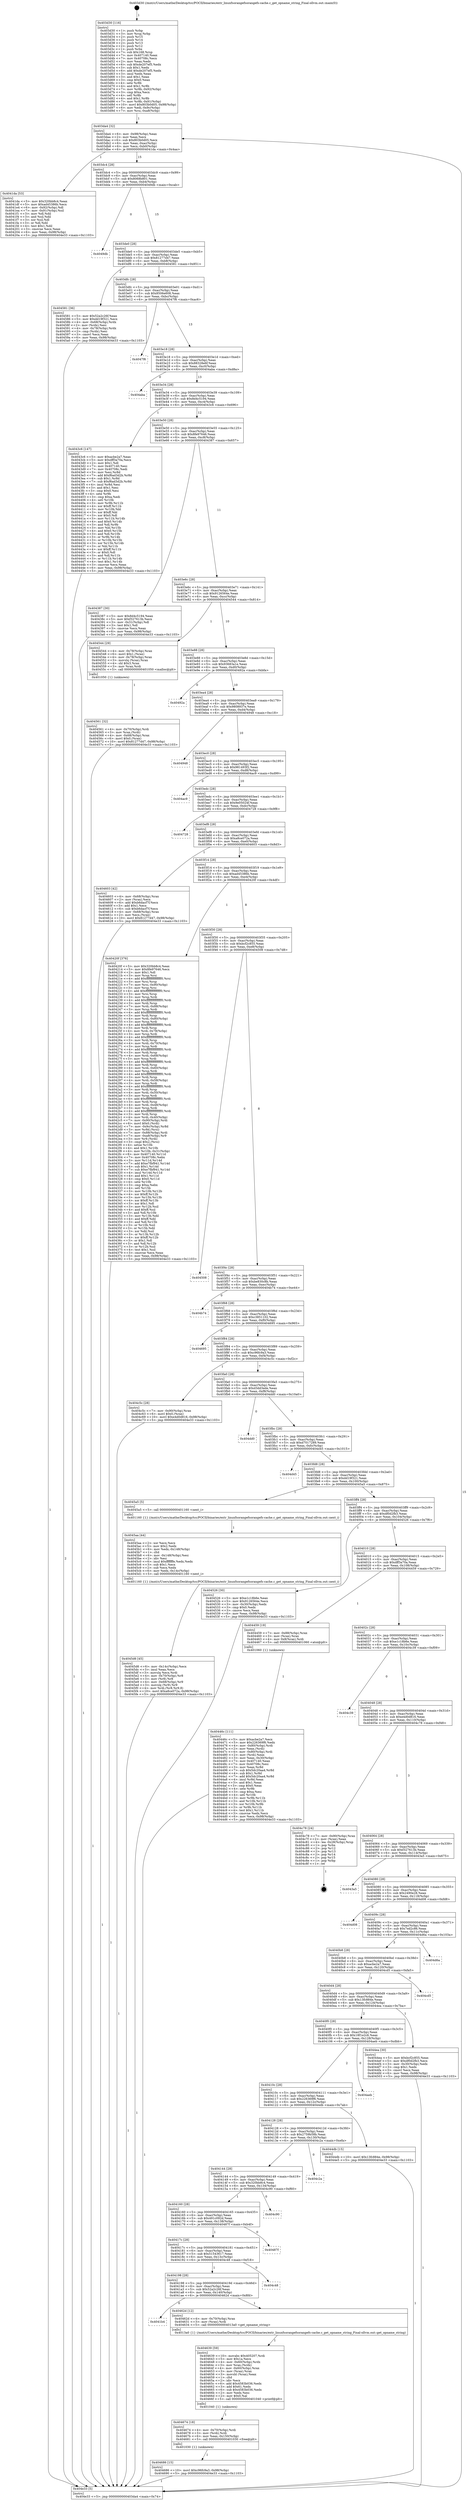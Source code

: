 digraph "0x403d30" {
  label = "0x403d30 (/mnt/c/Users/mathe/Desktop/tcc/POCII/binaries/extr_linuxfsorangefsorangefs-cache.c_get_opname_string_Final-ollvm.out::main(0))"
  labelloc = "t"
  node[shape=record]

  Entry [label="",width=0.3,height=0.3,shape=circle,fillcolor=black,style=filled]
  "0x403da4" [label="{
     0x403da4 [32]\l
     | [instrs]\l
     &nbsp;&nbsp;0x403da4 \<+6\>: mov -0x98(%rbp),%eax\l
     &nbsp;&nbsp;0x403daa \<+2\>: mov %eax,%ecx\l
     &nbsp;&nbsp;0x403dac \<+6\>: sub $0x803b0d05,%ecx\l
     &nbsp;&nbsp;0x403db2 \<+6\>: mov %eax,-0xac(%rbp)\l
     &nbsp;&nbsp;0x403db8 \<+6\>: mov %ecx,-0xb0(%rbp)\l
     &nbsp;&nbsp;0x403dbe \<+6\>: je 00000000004041da \<main+0x4aa\>\l
  }"]
  "0x4041da" [label="{
     0x4041da [53]\l
     | [instrs]\l
     &nbsp;&nbsp;0x4041da \<+5\>: mov $0x320bb8c4,%eax\l
     &nbsp;&nbsp;0x4041df \<+5\>: mov $0xad45386b,%ecx\l
     &nbsp;&nbsp;0x4041e4 \<+6\>: mov -0x92(%rbp),%dl\l
     &nbsp;&nbsp;0x4041ea \<+7\>: mov -0x91(%rbp),%sil\l
     &nbsp;&nbsp;0x4041f1 \<+3\>: mov %dl,%dil\l
     &nbsp;&nbsp;0x4041f4 \<+3\>: and %sil,%dil\l
     &nbsp;&nbsp;0x4041f7 \<+3\>: xor %sil,%dl\l
     &nbsp;&nbsp;0x4041fa \<+3\>: or %dl,%dil\l
     &nbsp;&nbsp;0x4041fd \<+4\>: test $0x1,%dil\l
     &nbsp;&nbsp;0x404201 \<+3\>: cmovne %ecx,%eax\l
     &nbsp;&nbsp;0x404204 \<+6\>: mov %eax,-0x98(%rbp)\l
     &nbsp;&nbsp;0x40420a \<+5\>: jmp 0000000000404e33 \<main+0x1103\>\l
  }"]
  "0x403dc4" [label="{
     0x403dc4 [28]\l
     | [instrs]\l
     &nbsp;&nbsp;0x403dc4 \<+5\>: jmp 0000000000403dc9 \<main+0x99\>\l
     &nbsp;&nbsp;0x403dc9 \<+6\>: mov -0xac(%rbp),%eax\l
     &nbsp;&nbsp;0x403dcf \<+5\>: sub $0x8068b801,%eax\l
     &nbsp;&nbsp;0x403dd4 \<+6\>: mov %eax,-0xb4(%rbp)\l
     &nbsp;&nbsp;0x403dda \<+6\>: je 00000000004049db \<main+0xcab\>\l
  }"]
  "0x404e33" [label="{
     0x404e33 [5]\l
     | [instrs]\l
     &nbsp;&nbsp;0x404e33 \<+5\>: jmp 0000000000403da4 \<main+0x74\>\l
  }"]
  "0x403d30" [label="{
     0x403d30 [116]\l
     | [instrs]\l
     &nbsp;&nbsp;0x403d30 \<+1\>: push %rbp\l
     &nbsp;&nbsp;0x403d31 \<+3\>: mov %rsp,%rbp\l
     &nbsp;&nbsp;0x403d34 \<+2\>: push %r15\l
     &nbsp;&nbsp;0x403d36 \<+2\>: push %r14\l
     &nbsp;&nbsp;0x403d38 \<+2\>: push %r13\l
     &nbsp;&nbsp;0x403d3a \<+2\>: push %r12\l
     &nbsp;&nbsp;0x403d3c \<+1\>: push %rbx\l
     &nbsp;&nbsp;0x403d3d \<+7\>: sub $0x168,%rsp\l
     &nbsp;&nbsp;0x403d44 \<+7\>: mov 0x407140,%eax\l
     &nbsp;&nbsp;0x403d4b \<+7\>: mov 0x40708c,%ecx\l
     &nbsp;&nbsp;0x403d52 \<+2\>: mov %eax,%edx\l
     &nbsp;&nbsp;0x403d54 \<+6\>: sub $0xde207ef5,%edx\l
     &nbsp;&nbsp;0x403d5a \<+3\>: sub $0x1,%edx\l
     &nbsp;&nbsp;0x403d5d \<+6\>: add $0xde207ef5,%edx\l
     &nbsp;&nbsp;0x403d63 \<+3\>: imul %edx,%eax\l
     &nbsp;&nbsp;0x403d66 \<+3\>: and $0x1,%eax\l
     &nbsp;&nbsp;0x403d69 \<+3\>: cmp $0x0,%eax\l
     &nbsp;&nbsp;0x403d6c \<+4\>: sete %r8b\l
     &nbsp;&nbsp;0x403d70 \<+4\>: and $0x1,%r8b\l
     &nbsp;&nbsp;0x403d74 \<+7\>: mov %r8b,-0x92(%rbp)\l
     &nbsp;&nbsp;0x403d7b \<+3\>: cmp $0xa,%ecx\l
     &nbsp;&nbsp;0x403d7e \<+4\>: setl %r8b\l
     &nbsp;&nbsp;0x403d82 \<+4\>: and $0x1,%r8b\l
     &nbsp;&nbsp;0x403d86 \<+7\>: mov %r8b,-0x91(%rbp)\l
     &nbsp;&nbsp;0x403d8d \<+10\>: movl $0x803b0d05,-0x98(%rbp)\l
     &nbsp;&nbsp;0x403d97 \<+6\>: mov %edi,-0x9c(%rbp)\l
     &nbsp;&nbsp;0x403d9d \<+7\>: mov %rsi,-0xa8(%rbp)\l
  }"]
  Exit [label="",width=0.3,height=0.3,shape=circle,fillcolor=black,style=filled,peripheries=2]
  "0x4049db" [label="{
     0x4049db\l
  }", style=dashed]
  "0x403de0" [label="{
     0x403de0 [28]\l
     | [instrs]\l
     &nbsp;&nbsp;0x403de0 \<+5\>: jmp 0000000000403de5 \<main+0xb5\>\l
     &nbsp;&nbsp;0x403de5 \<+6\>: mov -0xac(%rbp),%eax\l
     &nbsp;&nbsp;0x403deb \<+5\>: sub $0x81277d47,%eax\l
     &nbsp;&nbsp;0x403df0 \<+6\>: mov %eax,-0xb8(%rbp)\l
     &nbsp;&nbsp;0x403df6 \<+6\>: je 0000000000404581 \<main+0x851\>\l
  }"]
  "0x404686" [label="{
     0x404686 [15]\l
     | [instrs]\l
     &nbsp;&nbsp;0x404686 \<+10\>: movl $0xc96fc9a3,-0x98(%rbp)\l
     &nbsp;&nbsp;0x404690 \<+5\>: jmp 0000000000404e33 \<main+0x1103\>\l
  }"]
  "0x404581" [label="{
     0x404581 [36]\l
     | [instrs]\l
     &nbsp;&nbsp;0x404581 \<+5\>: mov $0x52a2c26f,%eax\l
     &nbsp;&nbsp;0x404586 \<+5\>: mov $0xdd19f321,%ecx\l
     &nbsp;&nbsp;0x40458b \<+4\>: mov -0x68(%rbp),%rdx\l
     &nbsp;&nbsp;0x40458f \<+2\>: mov (%rdx),%esi\l
     &nbsp;&nbsp;0x404591 \<+4\>: mov -0x78(%rbp),%rdx\l
     &nbsp;&nbsp;0x404595 \<+2\>: cmp (%rdx),%esi\l
     &nbsp;&nbsp;0x404597 \<+3\>: cmovl %ecx,%eax\l
     &nbsp;&nbsp;0x40459a \<+6\>: mov %eax,-0x98(%rbp)\l
     &nbsp;&nbsp;0x4045a0 \<+5\>: jmp 0000000000404e33 \<main+0x1103\>\l
  }"]
  "0x403dfc" [label="{
     0x403dfc [28]\l
     | [instrs]\l
     &nbsp;&nbsp;0x403dfc \<+5\>: jmp 0000000000403e01 \<main+0xd1\>\l
     &nbsp;&nbsp;0x403e01 \<+6\>: mov -0xac(%rbp),%eax\l
     &nbsp;&nbsp;0x403e07 \<+5\>: sub $0x8506e608,%eax\l
     &nbsp;&nbsp;0x403e0c \<+6\>: mov %eax,-0xbc(%rbp)\l
     &nbsp;&nbsp;0x403e12 \<+6\>: je 00000000004047f6 \<main+0xac6\>\l
  }"]
  "0x404674" [label="{
     0x404674 [18]\l
     | [instrs]\l
     &nbsp;&nbsp;0x404674 \<+4\>: mov -0x70(%rbp),%rdi\l
     &nbsp;&nbsp;0x404678 \<+3\>: mov (%rdi),%rdi\l
     &nbsp;&nbsp;0x40467b \<+6\>: mov %eax,-0x150(%rbp)\l
     &nbsp;&nbsp;0x404681 \<+5\>: call 0000000000401030 \<free@plt\>\l
     | [calls]\l
     &nbsp;&nbsp;0x401030 \{1\} (unknown)\l
  }"]
  "0x4047f6" [label="{
     0x4047f6\l
  }", style=dashed]
  "0x403e18" [label="{
     0x403e18 [28]\l
     | [instrs]\l
     &nbsp;&nbsp;0x403e18 \<+5\>: jmp 0000000000403e1d \<main+0xed\>\l
     &nbsp;&nbsp;0x403e1d \<+6\>: mov -0xac(%rbp),%eax\l
     &nbsp;&nbsp;0x403e23 \<+5\>: sub $0x88328e6f,%eax\l
     &nbsp;&nbsp;0x403e28 \<+6\>: mov %eax,-0xc0(%rbp)\l
     &nbsp;&nbsp;0x403e2e \<+6\>: je 0000000000404aba \<main+0xd8a\>\l
  }"]
  "0x404639" [label="{
     0x404639 [59]\l
     | [instrs]\l
     &nbsp;&nbsp;0x404639 \<+10\>: movabs $0x405207,%rdi\l
     &nbsp;&nbsp;0x404643 \<+5\>: mov $0x1a,%ecx\l
     &nbsp;&nbsp;0x404648 \<+4\>: mov -0x60(%rbp),%rdx\l
     &nbsp;&nbsp;0x40464c \<+3\>: mov %rax,(%rdx)\l
     &nbsp;&nbsp;0x40464f \<+4\>: mov -0x60(%rbp),%rax\l
     &nbsp;&nbsp;0x404653 \<+3\>: mov (%rax),%rax\l
     &nbsp;&nbsp;0x404656 \<+3\>: movsbl (%rax),%eax\l
     &nbsp;&nbsp;0x404659 \<+1\>: cltd\l
     &nbsp;&nbsp;0x40465a \<+2\>: idiv %ecx\l
     &nbsp;&nbsp;0x40465c \<+6\>: add $0x4583b036,%edx\l
     &nbsp;&nbsp;0x404662 \<+3\>: add $0x61,%edx\l
     &nbsp;&nbsp;0x404665 \<+6\>: sub $0x4583b036,%edx\l
     &nbsp;&nbsp;0x40466b \<+2\>: mov %edx,%esi\l
     &nbsp;&nbsp;0x40466d \<+2\>: mov $0x0,%al\l
     &nbsp;&nbsp;0x40466f \<+5\>: call 0000000000401040 \<printf@plt\>\l
     | [calls]\l
     &nbsp;&nbsp;0x401040 \{1\} (unknown)\l
  }"]
  "0x404aba" [label="{
     0x404aba\l
  }", style=dashed]
  "0x403e34" [label="{
     0x403e34 [28]\l
     | [instrs]\l
     &nbsp;&nbsp;0x403e34 \<+5\>: jmp 0000000000403e39 \<main+0x109\>\l
     &nbsp;&nbsp;0x403e39 \<+6\>: mov -0xac(%rbp),%eax\l
     &nbsp;&nbsp;0x403e3f \<+5\>: sub $0x8d4c5194,%eax\l
     &nbsp;&nbsp;0x403e44 \<+6\>: mov %eax,-0xc4(%rbp)\l
     &nbsp;&nbsp;0x403e4a \<+6\>: je 00000000004043c6 \<main+0x696\>\l
  }"]
  "0x4041b4" [label="{
     0x4041b4\l
  }", style=dashed]
  "0x4043c6" [label="{
     0x4043c6 [147]\l
     | [instrs]\l
     &nbsp;&nbsp;0x4043c6 \<+5\>: mov $0xacbe2a7,%eax\l
     &nbsp;&nbsp;0x4043cb \<+5\>: mov $0xdff3a70a,%ecx\l
     &nbsp;&nbsp;0x4043d0 \<+2\>: mov $0x1,%dl\l
     &nbsp;&nbsp;0x4043d2 \<+7\>: mov 0x407140,%esi\l
     &nbsp;&nbsp;0x4043d9 \<+7\>: mov 0x40708c,%edi\l
     &nbsp;&nbsp;0x4043e0 \<+3\>: mov %esi,%r8d\l
     &nbsp;&nbsp;0x4043e3 \<+7\>: add $0xf6ad3d2b,%r8d\l
     &nbsp;&nbsp;0x4043ea \<+4\>: sub $0x1,%r8d\l
     &nbsp;&nbsp;0x4043ee \<+7\>: sub $0xf6ad3d2b,%r8d\l
     &nbsp;&nbsp;0x4043f5 \<+4\>: imul %r8d,%esi\l
     &nbsp;&nbsp;0x4043f9 \<+3\>: and $0x1,%esi\l
     &nbsp;&nbsp;0x4043fc \<+3\>: cmp $0x0,%esi\l
     &nbsp;&nbsp;0x4043ff \<+4\>: sete %r9b\l
     &nbsp;&nbsp;0x404403 \<+3\>: cmp $0xa,%edi\l
     &nbsp;&nbsp;0x404406 \<+4\>: setl %r10b\l
     &nbsp;&nbsp;0x40440a \<+3\>: mov %r9b,%r11b\l
     &nbsp;&nbsp;0x40440d \<+4\>: xor $0xff,%r11b\l
     &nbsp;&nbsp;0x404411 \<+3\>: mov %r10b,%bl\l
     &nbsp;&nbsp;0x404414 \<+3\>: xor $0xff,%bl\l
     &nbsp;&nbsp;0x404417 \<+3\>: xor $0x0,%dl\l
     &nbsp;&nbsp;0x40441a \<+3\>: mov %r11b,%r14b\l
     &nbsp;&nbsp;0x40441d \<+4\>: and $0x0,%r14b\l
     &nbsp;&nbsp;0x404421 \<+3\>: and %dl,%r9b\l
     &nbsp;&nbsp;0x404424 \<+3\>: mov %bl,%r15b\l
     &nbsp;&nbsp;0x404427 \<+4\>: and $0x0,%r15b\l
     &nbsp;&nbsp;0x40442b \<+3\>: and %dl,%r10b\l
     &nbsp;&nbsp;0x40442e \<+3\>: or %r9b,%r14b\l
     &nbsp;&nbsp;0x404431 \<+3\>: or %r10b,%r15b\l
     &nbsp;&nbsp;0x404434 \<+3\>: xor %r15b,%r14b\l
     &nbsp;&nbsp;0x404437 \<+3\>: or %bl,%r11b\l
     &nbsp;&nbsp;0x40443a \<+4\>: xor $0xff,%r11b\l
     &nbsp;&nbsp;0x40443e \<+3\>: or $0x0,%dl\l
     &nbsp;&nbsp;0x404441 \<+3\>: and %dl,%r11b\l
     &nbsp;&nbsp;0x404444 \<+3\>: or %r11b,%r14b\l
     &nbsp;&nbsp;0x404447 \<+4\>: test $0x1,%r14b\l
     &nbsp;&nbsp;0x40444b \<+3\>: cmovne %ecx,%eax\l
     &nbsp;&nbsp;0x40444e \<+6\>: mov %eax,-0x98(%rbp)\l
     &nbsp;&nbsp;0x404454 \<+5\>: jmp 0000000000404e33 \<main+0x1103\>\l
  }"]
  "0x403e50" [label="{
     0x403e50 [28]\l
     | [instrs]\l
     &nbsp;&nbsp;0x403e50 \<+5\>: jmp 0000000000403e55 \<main+0x125\>\l
     &nbsp;&nbsp;0x403e55 \<+6\>: mov -0xac(%rbp),%eax\l
     &nbsp;&nbsp;0x403e5b \<+5\>: sub $0x8fe97646,%eax\l
     &nbsp;&nbsp;0x403e60 \<+6\>: mov %eax,-0xc8(%rbp)\l
     &nbsp;&nbsp;0x403e66 \<+6\>: je 0000000000404387 \<main+0x657\>\l
  }"]
  "0x40462d" [label="{
     0x40462d [12]\l
     | [instrs]\l
     &nbsp;&nbsp;0x40462d \<+4\>: mov -0x70(%rbp),%rax\l
     &nbsp;&nbsp;0x404631 \<+3\>: mov (%rax),%rdi\l
     &nbsp;&nbsp;0x404634 \<+5\>: call 00000000004013a0 \<get_opname_string\>\l
     | [calls]\l
     &nbsp;&nbsp;0x4013a0 \{1\} (/mnt/c/Users/mathe/Desktop/tcc/POCII/binaries/extr_linuxfsorangefsorangefs-cache.c_get_opname_string_Final-ollvm.out::get_opname_string)\l
  }"]
  "0x404387" [label="{
     0x404387 [30]\l
     | [instrs]\l
     &nbsp;&nbsp;0x404387 \<+5\>: mov $0x8d4c5194,%eax\l
     &nbsp;&nbsp;0x40438c \<+5\>: mov $0xf327613b,%ecx\l
     &nbsp;&nbsp;0x404391 \<+3\>: mov -0x31(%rbp),%dl\l
     &nbsp;&nbsp;0x404394 \<+3\>: test $0x1,%dl\l
     &nbsp;&nbsp;0x404397 \<+3\>: cmovne %ecx,%eax\l
     &nbsp;&nbsp;0x40439a \<+6\>: mov %eax,-0x98(%rbp)\l
     &nbsp;&nbsp;0x4043a0 \<+5\>: jmp 0000000000404e33 \<main+0x1103\>\l
  }"]
  "0x403e6c" [label="{
     0x403e6c [28]\l
     | [instrs]\l
     &nbsp;&nbsp;0x403e6c \<+5\>: jmp 0000000000403e71 \<main+0x141\>\l
     &nbsp;&nbsp;0x403e71 \<+6\>: mov -0xac(%rbp),%eax\l
     &nbsp;&nbsp;0x403e77 \<+5\>: sub $0x9126564e,%eax\l
     &nbsp;&nbsp;0x403e7c \<+6\>: mov %eax,-0xcc(%rbp)\l
     &nbsp;&nbsp;0x403e82 \<+6\>: je 0000000000404544 \<main+0x814\>\l
  }"]
  "0x404198" [label="{
     0x404198 [28]\l
     | [instrs]\l
     &nbsp;&nbsp;0x404198 \<+5\>: jmp 000000000040419d \<main+0x46d\>\l
     &nbsp;&nbsp;0x40419d \<+6\>: mov -0xac(%rbp),%eax\l
     &nbsp;&nbsp;0x4041a3 \<+5\>: sub $0x52a2c26f,%eax\l
     &nbsp;&nbsp;0x4041a8 \<+6\>: mov %eax,-0x140(%rbp)\l
     &nbsp;&nbsp;0x4041ae \<+6\>: je 000000000040462d \<main+0x8fd\>\l
  }"]
  "0x404544" [label="{
     0x404544 [29]\l
     | [instrs]\l
     &nbsp;&nbsp;0x404544 \<+4\>: mov -0x78(%rbp),%rax\l
     &nbsp;&nbsp;0x404548 \<+6\>: movl $0x1,(%rax)\l
     &nbsp;&nbsp;0x40454e \<+4\>: mov -0x78(%rbp),%rax\l
     &nbsp;&nbsp;0x404552 \<+3\>: movslq (%rax),%rax\l
     &nbsp;&nbsp;0x404555 \<+4\>: shl $0x3,%rax\l
     &nbsp;&nbsp;0x404559 \<+3\>: mov %rax,%rdi\l
     &nbsp;&nbsp;0x40455c \<+5\>: call 0000000000401050 \<malloc@plt\>\l
     | [calls]\l
     &nbsp;&nbsp;0x401050 \{1\} (unknown)\l
  }"]
  "0x403e88" [label="{
     0x403e88 [28]\l
     | [instrs]\l
     &nbsp;&nbsp;0x403e88 \<+5\>: jmp 0000000000403e8d \<main+0x15d\>\l
     &nbsp;&nbsp;0x403e8d \<+6\>: mov -0xac(%rbp),%eax\l
     &nbsp;&nbsp;0x403e93 \<+5\>: sub $0x93683a1e,%eax\l
     &nbsp;&nbsp;0x403e98 \<+6\>: mov %eax,-0xd0(%rbp)\l
     &nbsp;&nbsp;0x403e9e \<+6\>: je 000000000040492a \<main+0xbfa\>\l
  }"]
  "0x404c48" [label="{
     0x404c48\l
  }", style=dashed]
  "0x40492a" [label="{
     0x40492a\l
  }", style=dashed]
  "0x403ea4" [label="{
     0x403ea4 [28]\l
     | [instrs]\l
     &nbsp;&nbsp;0x403ea4 \<+5\>: jmp 0000000000403ea9 \<main+0x179\>\l
     &nbsp;&nbsp;0x403ea9 \<+6\>: mov -0xac(%rbp),%eax\l
     &nbsp;&nbsp;0x403eaf \<+5\>: sub $0x9808937e,%eax\l
     &nbsp;&nbsp;0x403eb4 \<+6\>: mov %eax,-0xd4(%rbp)\l
     &nbsp;&nbsp;0x403eba \<+6\>: je 0000000000404948 \<main+0xc18\>\l
  }"]
  "0x40417c" [label="{
     0x40417c [28]\l
     | [instrs]\l
     &nbsp;&nbsp;0x40417c \<+5\>: jmp 0000000000404181 \<main+0x451\>\l
     &nbsp;&nbsp;0x404181 \<+6\>: mov -0xac(%rbp),%eax\l
     &nbsp;&nbsp;0x404187 \<+5\>: sub $0x51543617,%eax\l
     &nbsp;&nbsp;0x40418c \<+6\>: mov %eax,-0x13c(%rbp)\l
     &nbsp;&nbsp;0x404192 \<+6\>: je 0000000000404c48 \<main+0xf18\>\l
  }"]
  "0x404948" [label="{
     0x404948\l
  }", style=dashed]
  "0x403ec0" [label="{
     0x403ec0 [28]\l
     | [instrs]\l
     &nbsp;&nbsp;0x403ec0 \<+5\>: jmp 0000000000403ec5 \<main+0x195\>\l
     &nbsp;&nbsp;0x403ec5 \<+6\>: mov -0xac(%rbp),%eax\l
     &nbsp;&nbsp;0x403ecb \<+5\>: sub $0x981493f2,%eax\l
     &nbsp;&nbsp;0x403ed0 \<+6\>: mov %eax,-0xd8(%rbp)\l
     &nbsp;&nbsp;0x403ed6 \<+6\>: je 0000000000404ac9 \<main+0xd99\>\l
  }"]
  "0x40487f" [label="{
     0x40487f\l
  }", style=dashed]
  "0x404ac9" [label="{
     0x404ac9\l
  }", style=dashed]
  "0x403edc" [label="{
     0x403edc [28]\l
     | [instrs]\l
     &nbsp;&nbsp;0x403edc \<+5\>: jmp 0000000000403ee1 \<main+0x1b1\>\l
     &nbsp;&nbsp;0x403ee1 \<+6\>: mov -0xac(%rbp),%eax\l
     &nbsp;&nbsp;0x403ee7 \<+5\>: sub $0x9e05024f,%eax\l
     &nbsp;&nbsp;0x403eec \<+6\>: mov %eax,-0xdc(%rbp)\l
     &nbsp;&nbsp;0x403ef2 \<+6\>: je 0000000000404728 \<main+0x9f8\>\l
  }"]
  "0x404160" [label="{
     0x404160 [28]\l
     | [instrs]\l
     &nbsp;&nbsp;0x404160 \<+5\>: jmp 0000000000404165 \<main+0x435\>\l
     &nbsp;&nbsp;0x404165 \<+6\>: mov -0xac(%rbp),%eax\l
     &nbsp;&nbsp;0x40416b \<+5\>: sub $0x491c092d,%eax\l
     &nbsp;&nbsp;0x404170 \<+6\>: mov %eax,-0x138(%rbp)\l
     &nbsp;&nbsp;0x404176 \<+6\>: je 000000000040487f \<main+0xb4f\>\l
  }"]
  "0x404728" [label="{
     0x404728\l
  }", style=dashed]
  "0x403ef8" [label="{
     0x403ef8 [28]\l
     | [instrs]\l
     &nbsp;&nbsp;0x403ef8 \<+5\>: jmp 0000000000403efd \<main+0x1cd\>\l
     &nbsp;&nbsp;0x403efd \<+6\>: mov -0xac(%rbp),%eax\l
     &nbsp;&nbsp;0x403f03 \<+5\>: sub $0xa8ce072a,%eax\l
     &nbsp;&nbsp;0x403f08 \<+6\>: mov %eax,-0xe0(%rbp)\l
     &nbsp;&nbsp;0x403f0e \<+6\>: je 0000000000404603 \<main+0x8d3\>\l
  }"]
  "0x404c90" [label="{
     0x404c90\l
  }", style=dashed]
  "0x404603" [label="{
     0x404603 [42]\l
     | [instrs]\l
     &nbsp;&nbsp;0x404603 \<+4\>: mov -0x68(%rbp),%rax\l
     &nbsp;&nbsp;0x404607 \<+2\>: mov (%rax),%ecx\l
     &nbsp;&nbsp;0x404609 \<+6\>: add $0xb6dacf7f,%ecx\l
     &nbsp;&nbsp;0x40460f \<+3\>: add $0x1,%ecx\l
     &nbsp;&nbsp;0x404612 \<+6\>: sub $0xb6dacf7f,%ecx\l
     &nbsp;&nbsp;0x404618 \<+4\>: mov -0x68(%rbp),%rax\l
     &nbsp;&nbsp;0x40461c \<+2\>: mov %ecx,(%rax)\l
     &nbsp;&nbsp;0x40461e \<+10\>: movl $0x81277d47,-0x98(%rbp)\l
     &nbsp;&nbsp;0x404628 \<+5\>: jmp 0000000000404e33 \<main+0x1103\>\l
  }"]
  "0x403f14" [label="{
     0x403f14 [28]\l
     | [instrs]\l
     &nbsp;&nbsp;0x403f14 \<+5\>: jmp 0000000000403f19 \<main+0x1e9\>\l
     &nbsp;&nbsp;0x403f19 \<+6\>: mov -0xac(%rbp),%eax\l
     &nbsp;&nbsp;0x403f1f \<+5\>: sub $0xad45386b,%eax\l
     &nbsp;&nbsp;0x403f24 \<+6\>: mov %eax,-0xe4(%rbp)\l
     &nbsp;&nbsp;0x403f2a \<+6\>: je 000000000040420f \<main+0x4df\>\l
  }"]
  "0x404144" [label="{
     0x404144 [28]\l
     | [instrs]\l
     &nbsp;&nbsp;0x404144 \<+5\>: jmp 0000000000404149 \<main+0x419\>\l
     &nbsp;&nbsp;0x404149 \<+6\>: mov -0xac(%rbp),%eax\l
     &nbsp;&nbsp;0x40414f \<+5\>: sub $0x320bb8c4,%eax\l
     &nbsp;&nbsp;0x404154 \<+6\>: mov %eax,-0x134(%rbp)\l
     &nbsp;&nbsp;0x40415a \<+6\>: je 0000000000404c90 \<main+0xf60\>\l
  }"]
  "0x40420f" [label="{
     0x40420f [376]\l
     | [instrs]\l
     &nbsp;&nbsp;0x40420f \<+5\>: mov $0x320bb8c4,%eax\l
     &nbsp;&nbsp;0x404214 \<+5\>: mov $0x8fe97646,%ecx\l
     &nbsp;&nbsp;0x404219 \<+2\>: mov $0x1,%dl\l
     &nbsp;&nbsp;0x40421b \<+3\>: mov %rsp,%rsi\l
     &nbsp;&nbsp;0x40421e \<+4\>: add $0xfffffffffffffff0,%rsi\l
     &nbsp;&nbsp;0x404222 \<+3\>: mov %rsi,%rsp\l
     &nbsp;&nbsp;0x404225 \<+7\>: mov %rsi,-0x90(%rbp)\l
     &nbsp;&nbsp;0x40422c \<+3\>: mov %rsp,%rsi\l
     &nbsp;&nbsp;0x40422f \<+4\>: add $0xfffffffffffffff0,%rsi\l
     &nbsp;&nbsp;0x404233 \<+3\>: mov %rsi,%rsp\l
     &nbsp;&nbsp;0x404236 \<+3\>: mov %rsp,%rdi\l
     &nbsp;&nbsp;0x404239 \<+4\>: add $0xfffffffffffffff0,%rdi\l
     &nbsp;&nbsp;0x40423d \<+3\>: mov %rdi,%rsp\l
     &nbsp;&nbsp;0x404240 \<+7\>: mov %rdi,-0x88(%rbp)\l
     &nbsp;&nbsp;0x404247 \<+3\>: mov %rsp,%rdi\l
     &nbsp;&nbsp;0x40424a \<+4\>: add $0xfffffffffffffff0,%rdi\l
     &nbsp;&nbsp;0x40424e \<+3\>: mov %rdi,%rsp\l
     &nbsp;&nbsp;0x404251 \<+4\>: mov %rdi,-0x80(%rbp)\l
     &nbsp;&nbsp;0x404255 \<+3\>: mov %rsp,%rdi\l
     &nbsp;&nbsp;0x404258 \<+4\>: add $0xfffffffffffffff0,%rdi\l
     &nbsp;&nbsp;0x40425c \<+3\>: mov %rdi,%rsp\l
     &nbsp;&nbsp;0x40425f \<+4\>: mov %rdi,-0x78(%rbp)\l
     &nbsp;&nbsp;0x404263 \<+3\>: mov %rsp,%rdi\l
     &nbsp;&nbsp;0x404266 \<+4\>: add $0xfffffffffffffff0,%rdi\l
     &nbsp;&nbsp;0x40426a \<+3\>: mov %rdi,%rsp\l
     &nbsp;&nbsp;0x40426d \<+4\>: mov %rdi,-0x70(%rbp)\l
     &nbsp;&nbsp;0x404271 \<+3\>: mov %rsp,%rdi\l
     &nbsp;&nbsp;0x404274 \<+4\>: add $0xfffffffffffffff0,%rdi\l
     &nbsp;&nbsp;0x404278 \<+3\>: mov %rdi,%rsp\l
     &nbsp;&nbsp;0x40427b \<+4\>: mov %rdi,-0x68(%rbp)\l
     &nbsp;&nbsp;0x40427f \<+3\>: mov %rsp,%rdi\l
     &nbsp;&nbsp;0x404282 \<+4\>: add $0xfffffffffffffff0,%rdi\l
     &nbsp;&nbsp;0x404286 \<+3\>: mov %rdi,%rsp\l
     &nbsp;&nbsp;0x404289 \<+4\>: mov %rdi,-0x60(%rbp)\l
     &nbsp;&nbsp;0x40428d \<+3\>: mov %rsp,%rdi\l
     &nbsp;&nbsp;0x404290 \<+4\>: add $0xfffffffffffffff0,%rdi\l
     &nbsp;&nbsp;0x404294 \<+3\>: mov %rdi,%rsp\l
     &nbsp;&nbsp;0x404297 \<+4\>: mov %rdi,-0x58(%rbp)\l
     &nbsp;&nbsp;0x40429b \<+3\>: mov %rsp,%rdi\l
     &nbsp;&nbsp;0x40429e \<+4\>: add $0xfffffffffffffff0,%rdi\l
     &nbsp;&nbsp;0x4042a2 \<+3\>: mov %rdi,%rsp\l
     &nbsp;&nbsp;0x4042a5 \<+4\>: mov %rdi,-0x50(%rbp)\l
     &nbsp;&nbsp;0x4042a9 \<+3\>: mov %rsp,%rdi\l
     &nbsp;&nbsp;0x4042ac \<+4\>: add $0xfffffffffffffff0,%rdi\l
     &nbsp;&nbsp;0x4042b0 \<+3\>: mov %rdi,%rsp\l
     &nbsp;&nbsp;0x4042b3 \<+4\>: mov %rdi,-0x48(%rbp)\l
     &nbsp;&nbsp;0x4042b7 \<+3\>: mov %rsp,%rdi\l
     &nbsp;&nbsp;0x4042ba \<+4\>: add $0xfffffffffffffff0,%rdi\l
     &nbsp;&nbsp;0x4042be \<+3\>: mov %rdi,%rsp\l
     &nbsp;&nbsp;0x4042c1 \<+4\>: mov %rdi,-0x40(%rbp)\l
     &nbsp;&nbsp;0x4042c5 \<+7\>: mov -0x90(%rbp),%rdi\l
     &nbsp;&nbsp;0x4042cc \<+6\>: movl $0x0,(%rdi)\l
     &nbsp;&nbsp;0x4042d2 \<+7\>: mov -0x9c(%rbp),%r8d\l
     &nbsp;&nbsp;0x4042d9 \<+3\>: mov %r8d,(%rsi)\l
     &nbsp;&nbsp;0x4042dc \<+7\>: mov -0x88(%rbp),%rdi\l
     &nbsp;&nbsp;0x4042e3 \<+7\>: mov -0xa8(%rbp),%r9\l
     &nbsp;&nbsp;0x4042ea \<+3\>: mov %r9,(%rdi)\l
     &nbsp;&nbsp;0x4042ed \<+3\>: cmpl $0x2,(%rsi)\l
     &nbsp;&nbsp;0x4042f0 \<+4\>: setne %r10b\l
     &nbsp;&nbsp;0x4042f4 \<+4\>: and $0x1,%r10b\l
     &nbsp;&nbsp;0x4042f8 \<+4\>: mov %r10b,-0x31(%rbp)\l
     &nbsp;&nbsp;0x4042fc \<+8\>: mov 0x407140,%r11d\l
     &nbsp;&nbsp;0x404304 \<+7\>: mov 0x40708c,%ebx\l
     &nbsp;&nbsp;0x40430b \<+3\>: mov %r11d,%r14d\l
     &nbsp;&nbsp;0x40430e \<+7\>: add $0xe7fbf941,%r14d\l
     &nbsp;&nbsp;0x404315 \<+4\>: sub $0x1,%r14d\l
     &nbsp;&nbsp;0x404319 \<+7\>: sub $0xe7fbf941,%r14d\l
     &nbsp;&nbsp;0x404320 \<+4\>: imul %r14d,%r11d\l
     &nbsp;&nbsp;0x404324 \<+4\>: and $0x1,%r11d\l
     &nbsp;&nbsp;0x404328 \<+4\>: cmp $0x0,%r11d\l
     &nbsp;&nbsp;0x40432c \<+4\>: sete %r10b\l
     &nbsp;&nbsp;0x404330 \<+3\>: cmp $0xa,%ebx\l
     &nbsp;&nbsp;0x404333 \<+4\>: setl %r15b\l
     &nbsp;&nbsp;0x404337 \<+3\>: mov %r10b,%r12b\l
     &nbsp;&nbsp;0x40433a \<+4\>: xor $0xff,%r12b\l
     &nbsp;&nbsp;0x40433e \<+3\>: mov %r15b,%r13b\l
     &nbsp;&nbsp;0x404341 \<+4\>: xor $0xff,%r13b\l
     &nbsp;&nbsp;0x404345 \<+3\>: xor $0x1,%dl\l
     &nbsp;&nbsp;0x404348 \<+3\>: mov %r12b,%sil\l
     &nbsp;&nbsp;0x40434b \<+4\>: and $0xff,%sil\l
     &nbsp;&nbsp;0x40434f \<+3\>: and %dl,%r10b\l
     &nbsp;&nbsp;0x404352 \<+3\>: mov %r13b,%dil\l
     &nbsp;&nbsp;0x404355 \<+4\>: and $0xff,%dil\l
     &nbsp;&nbsp;0x404359 \<+3\>: and %dl,%r15b\l
     &nbsp;&nbsp;0x40435c \<+3\>: or %r10b,%sil\l
     &nbsp;&nbsp;0x40435f \<+3\>: or %r15b,%dil\l
     &nbsp;&nbsp;0x404362 \<+3\>: xor %dil,%sil\l
     &nbsp;&nbsp;0x404365 \<+3\>: or %r13b,%r12b\l
     &nbsp;&nbsp;0x404368 \<+4\>: xor $0xff,%r12b\l
     &nbsp;&nbsp;0x40436c \<+3\>: or $0x1,%dl\l
     &nbsp;&nbsp;0x40436f \<+3\>: and %dl,%r12b\l
     &nbsp;&nbsp;0x404372 \<+3\>: or %r12b,%sil\l
     &nbsp;&nbsp;0x404375 \<+4\>: test $0x1,%sil\l
     &nbsp;&nbsp;0x404379 \<+3\>: cmovne %ecx,%eax\l
     &nbsp;&nbsp;0x40437c \<+6\>: mov %eax,-0x98(%rbp)\l
     &nbsp;&nbsp;0x404382 \<+5\>: jmp 0000000000404e33 \<main+0x1103\>\l
  }"]
  "0x403f30" [label="{
     0x403f30 [28]\l
     | [instrs]\l
     &nbsp;&nbsp;0x403f30 \<+5\>: jmp 0000000000403f35 \<main+0x205\>\l
     &nbsp;&nbsp;0x403f35 \<+6\>: mov -0xac(%rbp),%eax\l
     &nbsp;&nbsp;0x403f3b \<+5\>: sub $0xbcf2c855,%eax\l
     &nbsp;&nbsp;0x403f40 \<+6\>: mov %eax,-0xe8(%rbp)\l
     &nbsp;&nbsp;0x403f46 \<+6\>: je 0000000000404508 \<main+0x7d8\>\l
  }"]
  "0x404c2a" [label="{
     0x404c2a\l
  }", style=dashed]
  "0x4045d6" [label="{
     0x4045d6 [45]\l
     | [instrs]\l
     &nbsp;&nbsp;0x4045d6 \<+6\>: mov -0x14c(%rbp),%ecx\l
     &nbsp;&nbsp;0x4045dc \<+3\>: imul %eax,%ecx\l
     &nbsp;&nbsp;0x4045df \<+3\>: movslq %ecx,%rdi\l
     &nbsp;&nbsp;0x4045e2 \<+4\>: mov -0x70(%rbp),%r8\l
     &nbsp;&nbsp;0x4045e6 \<+3\>: mov (%r8),%r8\l
     &nbsp;&nbsp;0x4045e9 \<+4\>: mov -0x68(%rbp),%r9\l
     &nbsp;&nbsp;0x4045ed \<+3\>: movslq (%r9),%r9\l
     &nbsp;&nbsp;0x4045f0 \<+4\>: mov %rdi,(%r8,%r9,8)\l
     &nbsp;&nbsp;0x4045f4 \<+10\>: movl $0xa8ce072a,-0x98(%rbp)\l
     &nbsp;&nbsp;0x4045fe \<+5\>: jmp 0000000000404e33 \<main+0x1103\>\l
  }"]
  "0x404508" [label="{
     0x404508\l
  }", style=dashed]
  "0x403f4c" [label="{
     0x403f4c [28]\l
     | [instrs]\l
     &nbsp;&nbsp;0x403f4c \<+5\>: jmp 0000000000403f51 \<main+0x221\>\l
     &nbsp;&nbsp;0x403f51 \<+6\>: mov -0xac(%rbp),%eax\l
     &nbsp;&nbsp;0x403f57 \<+5\>: sub $0xbe830c8b,%eax\l
     &nbsp;&nbsp;0x403f5c \<+6\>: mov %eax,-0xec(%rbp)\l
     &nbsp;&nbsp;0x403f62 \<+6\>: je 0000000000404b74 \<main+0xe44\>\l
  }"]
  "0x4045aa" [label="{
     0x4045aa [44]\l
     | [instrs]\l
     &nbsp;&nbsp;0x4045aa \<+2\>: xor %ecx,%ecx\l
     &nbsp;&nbsp;0x4045ac \<+5\>: mov $0x2,%edx\l
     &nbsp;&nbsp;0x4045b1 \<+6\>: mov %edx,-0x148(%rbp)\l
     &nbsp;&nbsp;0x4045b7 \<+1\>: cltd\l
     &nbsp;&nbsp;0x4045b8 \<+6\>: mov -0x148(%rbp),%esi\l
     &nbsp;&nbsp;0x4045be \<+2\>: idiv %esi\l
     &nbsp;&nbsp;0x4045c0 \<+6\>: imul $0xfffffffe,%edx,%edx\l
     &nbsp;&nbsp;0x4045c6 \<+3\>: sub $0x1,%ecx\l
     &nbsp;&nbsp;0x4045c9 \<+2\>: sub %ecx,%edx\l
     &nbsp;&nbsp;0x4045cb \<+6\>: mov %edx,-0x14c(%rbp)\l
     &nbsp;&nbsp;0x4045d1 \<+5\>: call 0000000000401160 \<next_i\>\l
     | [calls]\l
     &nbsp;&nbsp;0x401160 \{1\} (/mnt/c/Users/mathe/Desktop/tcc/POCII/binaries/extr_linuxfsorangefsorangefs-cache.c_get_opname_string_Final-ollvm.out::next_i)\l
  }"]
  "0x404b74" [label="{
     0x404b74\l
  }", style=dashed]
  "0x403f68" [label="{
     0x403f68 [28]\l
     | [instrs]\l
     &nbsp;&nbsp;0x403f68 \<+5\>: jmp 0000000000403f6d \<main+0x23d\>\l
     &nbsp;&nbsp;0x403f6d \<+6\>: mov -0xac(%rbp),%eax\l
     &nbsp;&nbsp;0x403f73 \<+5\>: sub $0xc3851102,%eax\l
     &nbsp;&nbsp;0x403f78 \<+6\>: mov %eax,-0xf0(%rbp)\l
     &nbsp;&nbsp;0x403f7e \<+6\>: je 0000000000404695 \<main+0x965\>\l
  }"]
  "0x404561" [label="{
     0x404561 [32]\l
     | [instrs]\l
     &nbsp;&nbsp;0x404561 \<+4\>: mov -0x70(%rbp),%rdi\l
     &nbsp;&nbsp;0x404565 \<+3\>: mov %rax,(%rdi)\l
     &nbsp;&nbsp;0x404568 \<+4\>: mov -0x68(%rbp),%rax\l
     &nbsp;&nbsp;0x40456c \<+6\>: movl $0x0,(%rax)\l
     &nbsp;&nbsp;0x404572 \<+10\>: movl $0x81277d47,-0x98(%rbp)\l
     &nbsp;&nbsp;0x40457c \<+5\>: jmp 0000000000404e33 \<main+0x1103\>\l
  }"]
  "0x404695" [label="{
     0x404695\l
  }", style=dashed]
  "0x403f84" [label="{
     0x403f84 [28]\l
     | [instrs]\l
     &nbsp;&nbsp;0x403f84 \<+5\>: jmp 0000000000403f89 \<main+0x259\>\l
     &nbsp;&nbsp;0x403f89 \<+6\>: mov -0xac(%rbp),%eax\l
     &nbsp;&nbsp;0x403f8f \<+5\>: sub $0xc96fc9a3,%eax\l
     &nbsp;&nbsp;0x403f94 \<+6\>: mov %eax,-0xf4(%rbp)\l
     &nbsp;&nbsp;0x403f9a \<+6\>: je 0000000000404c5c \<main+0xf2c\>\l
  }"]
  "0x404128" [label="{
     0x404128 [28]\l
     | [instrs]\l
     &nbsp;&nbsp;0x404128 \<+5\>: jmp 000000000040412d \<main+0x3fd\>\l
     &nbsp;&nbsp;0x40412d \<+6\>: mov -0xac(%rbp),%eax\l
     &nbsp;&nbsp;0x404133 \<+5\>: sub $0x2759b58b,%eax\l
     &nbsp;&nbsp;0x404138 \<+6\>: mov %eax,-0x130(%rbp)\l
     &nbsp;&nbsp;0x40413e \<+6\>: je 0000000000404c2a \<main+0xefa\>\l
  }"]
  "0x404c5c" [label="{
     0x404c5c [28]\l
     | [instrs]\l
     &nbsp;&nbsp;0x404c5c \<+7\>: mov -0x90(%rbp),%rax\l
     &nbsp;&nbsp;0x404c63 \<+6\>: movl $0x0,(%rax)\l
     &nbsp;&nbsp;0x404c69 \<+10\>: movl $0xe4d0d816,-0x98(%rbp)\l
     &nbsp;&nbsp;0x404c73 \<+5\>: jmp 0000000000404e33 \<main+0x1103\>\l
  }"]
  "0x403fa0" [label="{
     0x403fa0 [28]\l
     | [instrs]\l
     &nbsp;&nbsp;0x403fa0 \<+5\>: jmp 0000000000403fa5 \<main+0x275\>\l
     &nbsp;&nbsp;0x403fa5 \<+6\>: mov -0xac(%rbp),%eax\l
     &nbsp;&nbsp;0x403fab \<+5\>: sub $0xd3dd3ede,%eax\l
     &nbsp;&nbsp;0x403fb0 \<+6\>: mov %eax,-0xf8(%rbp)\l
     &nbsp;&nbsp;0x403fb6 \<+6\>: je 0000000000404dd0 \<main+0x10a0\>\l
  }"]
  "0x4044db" [label="{
     0x4044db [15]\l
     | [instrs]\l
     &nbsp;&nbsp;0x4044db \<+10\>: movl $0x13fc884e,-0x98(%rbp)\l
     &nbsp;&nbsp;0x4044e5 \<+5\>: jmp 0000000000404e33 \<main+0x1103\>\l
  }"]
  "0x404dd0" [label="{
     0x404dd0\l
  }", style=dashed]
  "0x403fbc" [label="{
     0x403fbc [28]\l
     | [instrs]\l
     &nbsp;&nbsp;0x403fbc \<+5\>: jmp 0000000000403fc1 \<main+0x291\>\l
     &nbsp;&nbsp;0x403fc1 \<+6\>: mov -0xac(%rbp),%eax\l
     &nbsp;&nbsp;0x403fc7 \<+5\>: sub $0xd7017289,%eax\l
     &nbsp;&nbsp;0x403fcc \<+6\>: mov %eax,-0xfc(%rbp)\l
     &nbsp;&nbsp;0x403fd2 \<+6\>: je 0000000000404d45 \<main+0x1015\>\l
  }"]
  "0x40410c" [label="{
     0x40410c [28]\l
     | [instrs]\l
     &nbsp;&nbsp;0x40410c \<+5\>: jmp 0000000000404111 \<main+0x3e1\>\l
     &nbsp;&nbsp;0x404111 \<+6\>: mov -0xac(%rbp),%eax\l
     &nbsp;&nbsp;0x404117 \<+5\>: sub $0x226369f6,%eax\l
     &nbsp;&nbsp;0x40411c \<+6\>: mov %eax,-0x12c(%rbp)\l
     &nbsp;&nbsp;0x404122 \<+6\>: je 00000000004044db \<main+0x7ab\>\l
  }"]
  "0x404d45" [label="{
     0x404d45\l
  }", style=dashed]
  "0x403fd8" [label="{
     0x403fd8 [28]\l
     | [instrs]\l
     &nbsp;&nbsp;0x403fd8 \<+5\>: jmp 0000000000403fdd \<main+0x2ad\>\l
     &nbsp;&nbsp;0x403fdd \<+6\>: mov -0xac(%rbp),%eax\l
     &nbsp;&nbsp;0x403fe3 \<+5\>: sub $0xdd19f321,%eax\l
     &nbsp;&nbsp;0x403fe8 \<+6\>: mov %eax,-0x100(%rbp)\l
     &nbsp;&nbsp;0x403fee \<+6\>: je 00000000004045a5 \<main+0x875\>\l
  }"]
  "0x404aeb" [label="{
     0x404aeb\l
  }", style=dashed]
  "0x4045a5" [label="{
     0x4045a5 [5]\l
     | [instrs]\l
     &nbsp;&nbsp;0x4045a5 \<+5\>: call 0000000000401160 \<next_i\>\l
     | [calls]\l
     &nbsp;&nbsp;0x401160 \{1\} (/mnt/c/Users/mathe/Desktop/tcc/POCII/binaries/extr_linuxfsorangefsorangefs-cache.c_get_opname_string_Final-ollvm.out::next_i)\l
  }"]
  "0x403ff4" [label="{
     0x403ff4 [28]\l
     | [instrs]\l
     &nbsp;&nbsp;0x403ff4 \<+5\>: jmp 0000000000403ff9 \<main+0x2c9\>\l
     &nbsp;&nbsp;0x403ff9 \<+6\>: mov -0xac(%rbp),%eax\l
     &nbsp;&nbsp;0x403fff \<+5\>: sub $0xdf0d2fb3,%eax\l
     &nbsp;&nbsp;0x404004 \<+6\>: mov %eax,-0x104(%rbp)\l
     &nbsp;&nbsp;0x40400a \<+6\>: je 0000000000404526 \<main+0x7f6\>\l
  }"]
  "0x4040f0" [label="{
     0x4040f0 [28]\l
     | [instrs]\l
     &nbsp;&nbsp;0x4040f0 \<+5\>: jmp 00000000004040f5 \<main+0x3c5\>\l
     &nbsp;&nbsp;0x4040f5 \<+6\>: mov -0xac(%rbp),%eax\l
     &nbsp;&nbsp;0x4040fb \<+5\>: sub $0x18f1e2c6,%eax\l
     &nbsp;&nbsp;0x404100 \<+6\>: mov %eax,-0x128(%rbp)\l
     &nbsp;&nbsp;0x404106 \<+6\>: je 0000000000404aeb \<main+0xdbb\>\l
  }"]
  "0x404526" [label="{
     0x404526 [30]\l
     | [instrs]\l
     &nbsp;&nbsp;0x404526 \<+5\>: mov $0xe1c18b6e,%eax\l
     &nbsp;&nbsp;0x40452b \<+5\>: mov $0x9126564e,%ecx\l
     &nbsp;&nbsp;0x404530 \<+3\>: mov -0x30(%rbp),%edx\l
     &nbsp;&nbsp;0x404533 \<+3\>: cmp $0x0,%edx\l
     &nbsp;&nbsp;0x404536 \<+3\>: cmove %ecx,%eax\l
     &nbsp;&nbsp;0x404539 \<+6\>: mov %eax,-0x98(%rbp)\l
     &nbsp;&nbsp;0x40453f \<+5\>: jmp 0000000000404e33 \<main+0x1103\>\l
  }"]
  "0x404010" [label="{
     0x404010 [28]\l
     | [instrs]\l
     &nbsp;&nbsp;0x404010 \<+5\>: jmp 0000000000404015 \<main+0x2e5\>\l
     &nbsp;&nbsp;0x404015 \<+6\>: mov -0xac(%rbp),%eax\l
     &nbsp;&nbsp;0x40401b \<+5\>: sub $0xdff3a70a,%eax\l
     &nbsp;&nbsp;0x404020 \<+6\>: mov %eax,-0x108(%rbp)\l
     &nbsp;&nbsp;0x404026 \<+6\>: je 0000000000404459 \<main+0x729\>\l
  }"]
  "0x4044ea" [label="{
     0x4044ea [30]\l
     | [instrs]\l
     &nbsp;&nbsp;0x4044ea \<+5\>: mov $0xbcf2c855,%eax\l
     &nbsp;&nbsp;0x4044ef \<+5\>: mov $0xdf0d2fb3,%ecx\l
     &nbsp;&nbsp;0x4044f4 \<+3\>: mov -0x30(%rbp),%edx\l
     &nbsp;&nbsp;0x4044f7 \<+3\>: cmp $0x1,%edx\l
     &nbsp;&nbsp;0x4044fa \<+3\>: cmovl %ecx,%eax\l
     &nbsp;&nbsp;0x4044fd \<+6\>: mov %eax,-0x98(%rbp)\l
     &nbsp;&nbsp;0x404503 \<+5\>: jmp 0000000000404e33 \<main+0x1103\>\l
  }"]
  "0x404459" [label="{
     0x404459 [19]\l
     | [instrs]\l
     &nbsp;&nbsp;0x404459 \<+7\>: mov -0x88(%rbp),%rax\l
     &nbsp;&nbsp;0x404460 \<+3\>: mov (%rax),%rax\l
     &nbsp;&nbsp;0x404463 \<+4\>: mov 0x8(%rax),%rdi\l
     &nbsp;&nbsp;0x404467 \<+5\>: call 0000000000401060 \<atoi@plt\>\l
     | [calls]\l
     &nbsp;&nbsp;0x401060 \{1\} (unknown)\l
  }"]
  "0x40402c" [label="{
     0x40402c [28]\l
     | [instrs]\l
     &nbsp;&nbsp;0x40402c \<+5\>: jmp 0000000000404031 \<main+0x301\>\l
     &nbsp;&nbsp;0x404031 \<+6\>: mov -0xac(%rbp),%eax\l
     &nbsp;&nbsp;0x404037 \<+5\>: sub $0xe1c18b6e,%eax\l
     &nbsp;&nbsp;0x40403c \<+6\>: mov %eax,-0x10c(%rbp)\l
     &nbsp;&nbsp;0x404042 \<+6\>: je 0000000000404c39 \<main+0xf09\>\l
  }"]
  "0x40446c" [label="{
     0x40446c [111]\l
     | [instrs]\l
     &nbsp;&nbsp;0x40446c \<+5\>: mov $0xacbe2a7,%ecx\l
     &nbsp;&nbsp;0x404471 \<+5\>: mov $0x226369f6,%edx\l
     &nbsp;&nbsp;0x404476 \<+4\>: mov -0x80(%rbp),%rdi\l
     &nbsp;&nbsp;0x40447a \<+2\>: mov %eax,(%rdi)\l
     &nbsp;&nbsp;0x40447c \<+4\>: mov -0x80(%rbp),%rdi\l
     &nbsp;&nbsp;0x404480 \<+2\>: mov (%rdi),%eax\l
     &nbsp;&nbsp;0x404482 \<+3\>: mov %eax,-0x30(%rbp)\l
     &nbsp;&nbsp;0x404485 \<+7\>: mov 0x407140,%eax\l
     &nbsp;&nbsp;0x40448c \<+7\>: mov 0x40708c,%esi\l
     &nbsp;&nbsp;0x404493 \<+3\>: mov %eax,%r8d\l
     &nbsp;&nbsp;0x404496 \<+7\>: sub $0x5dc20aa4,%r8d\l
     &nbsp;&nbsp;0x40449d \<+4\>: sub $0x1,%r8d\l
     &nbsp;&nbsp;0x4044a1 \<+7\>: add $0x5dc20aa4,%r8d\l
     &nbsp;&nbsp;0x4044a8 \<+4\>: imul %r8d,%eax\l
     &nbsp;&nbsp;0x4044ac \<+3\>: and $0x1,%eax\l
     &nbsp;&nbsp;0x4044af \<+3\>: cmp $0x0,%eax\l
     &nbsp;&nbsp;0x4044b2 \<+4\>: sete %r9b\l
     &nbsp;&nbsp;0x4044b6 \<+3\>: cmp $0xa,%esi\l
     &nbsp;&nbsp;0x4044b9 \<+4\>: setl %r10b\l
     &nbsp;&nbsp;0x4044bd \<+3\>: mov %r9b,%r11b\l
     &nbsp;&nbsp;0x4044c0 \<+3\>: and %r10b,%r11b\l
     &nbsp;&nbsp;0x4044c3 \<+3\>: xor %r10b,%r9b\l
     &nbsp;&nbsp;0x4044c6 \<+3\>: or %r9b,%r11b\l
     &nbsp;&nbsp;0x4044c9 \<+4\>: test $0x1,%r11b\l
     &nbsp;&nbsp;0x4044cd \<+3\>: cmovne %edx,%ecx\l
     &nbsp;&nbsp;0x4044d0 \<+6\>: mov %ecx,-0x98(%rbp)\l
     &nbsp;&nbsp;0x4044d6 \<+5\>: jmp 0000000000404e33 \<main+0x1103\>\l
  }"]
  "0x4040d4" [label="{
     0x4040d4 [28]\l
     | [instrs]\l
     &nbsp;&nbsp;0x4040d4 \<+5\>: jmp 00000000004040d9 \<main+0x3a9\>\l
     &nbsp;&nbsp;0x4040d9 \<+6\>: mov -0xac(%rbp),%eax\l
     &nbsp;&nbsp;0x4040df \<+5\>: sub $0x13fc884e,%eax\l
     &nbsp;&nbsp;0x4040e4 \<+6\>: mov %eax,-0x124(%rbp)\l
     &nbsp;&nbsp;0x4040ea \<+6\>: je 00000000004044ea \<main+0x7ba\>\l
  }"]
  "0x404c39" [label="{
     0x404c39\l
  }", style=dashed]
  "0x404048" [label="{
     0x404048 [28]\l
     | [instrs]\l
     &nbsp;&nbsp;0x404048 \<+5\>: jmp 000000000040404d \<main+0x31d\>\l
     &nbsp;&nbsp;0x40404d \<+6\>: mov -0xac(%rbp),%eax\l
     &nbsp;&nbsp;0x404053 \<+5\>: sub $0xe4d0d816,%eax\l
     &nbsp;&nbsp;0x404058 \<+6\>: mov %eax,-0x110(%rbp)\l
     &nbsp;&nbsp;0x40405e \<+6\>: je 0000000000404c78 \<main+0xf48\>\l
  }"]
  "0x404cd5" [label="{
     0x404cd5\l
  }", style=dashed]
  "0x404c78" [label="{
     0x404c78 [24]\l
     | [instrs]\l
     &nbsp;&nbsp;0x404c78 \<+7\>: mov -0x90(%rbp),%rax\l
     &nbsp;&nbsp;0x404c7f \<+2\>: mov (%rax),%eax\l
     &nbsp;&nbsp;0x404c81 \<+4\>: lea -0x28(%rbp),%rsp\l
     &nbsp;&nbsp;0x404c85 \<+1\>: pop %rbx\l
     &nbsp;&nbsp;0x404c86 \<+2\>: pop %r12\l
     &nbsp;&nbsp;0x404c88 \<+2\>: pop %r13\l
     &nbsp;&nbsp;0x404c8a \<+2\>: pop %r14\l
     &nbsp;&nbsp;0x404c8c \<+2\>: pop %r15\l
     &nbsp;&nbsp;0x404c8e \<+1\>: pop %rbp\l
     &nbsp;&nbsp;0x404c8f \<+1\>: ret\l
  }"]
  "0x404064" [label="{
     0x404064 [28]\l
     | [instrs]\l
     &nbsp;&nbsp;0x404064 \<+5\>: jmp 0000000000404069 \<main+0x339\>\l
     &nbsp;&nbsp;0x404069 \<+6\>: mov -0xac(%rbp),%eax\l
     &nbsp;&nbsp;0x40406f \<+5\>: sub $0xf327613b,%eax\l
     &nbsp;&nbsp;0x404074 \<+6\>: mov %eax,-0x114(%rbp)\l
     &nbsp;&nbsp;0x40407a \<+6\>: je 00000000004043a5 \<main+0x675\>\l
  }"]
  "0x4040b8" [label="{
     0x4040b8 [28]\l
     | [instrs]\l
     &nbsp;&nbsp;0x4040b8 \<+5\>: jmp 00000000004040bd \<main+0x38d\>\l
     &nbsp;&nbsp;0x4040bd \<+6\>: mov -0xac(%rbp),%eax\l
     &nbsp;&nbsp;0x4040c3 \<+5\>: sub $0xacbe2a7,%eax\l
     &nbsp;&nbsp;0x4040c8 \<+6\>: mov %eax,-0x120(%rbp)\l
     &nbsp;&nbsp;0x4040ce \<+6\>: je 0000000000404cd5 \<main+0xfa5\>\l
  }"]
  "0x4043a5" [label="{
     0x4043a5\l
  }", style=dashed]
  "0x404080" [label="{
     0x404080 [28]\l
     | [instrs]\l
     &nbsp;&nbsp;0x404080 \<+5\>: jmp 0000000000404085 \<main+0x355\>\l
     &nbsp;&nbsp;0x404085 \<+6\>: mov -0xac(%rbp),%eax\l
     &nbsp;&nbsp;0x40408b \<+5\>: sub $0x2490e28,%eax\l
     &nbsp;&nbsp;0x404090 \<+6\>: mov %eax,-0x118(%rbp)\l
     &nbsp;&nbsp;0x404096 \<+6\>: je 0000000000404d08 \<main+0xfd8\>\l
  }"]
  "0x404d6a" [label="{
     0x404d6a\l
  }", style=dashed]
  "0x404d08" [label="{
     0x404d08\l
  }", style=dashed]
  "0x40409c" [label="{
     0x40409c [28]\l
     | [instrs]\l
     &nbsp;&nbsp;0x40409c \<+5\>: jmp 00000000004040a1 \<main+0x371\>\l
     &nbsp;&nbsp;0x4040a1 \<+6\>: mov -0xac(%rbp),%eax\l
     &nbsp;&nbsp;0x4040a7 \<+5\>: sub $0x7ed2c86,%eax\l
     &nbsp;&nbsp;0x4040ac \<+6\>: mov %eax,-0x11c(%rbp)\l
     &nbsp;&nbsp;0x4040b2 \<+6\>: je 0000000000404d6a \<main+0x103a\>\l
  }"]
  Entry -> "0x403d30" [label=" 1"]
  "0x403da4" -> "0x4041da" [label=" 1"]
  "0x403da4" -> "0x403dc4" [label=" 15"]
  "0x4041da" -> "0x404e33" [label=" 1"]
  "0x403d30" -> "0x403da4" [label=" 1"]
  "0x404e33" -> "0x403da4" [label=" 15"]
  "0x404c78" -> Exit [label=" 1"]
  "0x403dc4" -> "0x4049db" [label=" 0"]
  "0x403dc4" -> "0x403de0" [label=" 15"]
  "0x404c5c" -> "0x404e33" [label=" 1"]
  "0x403de0" -> "0x404581" [label=" 2"]
  "0x403de0" -> "0x403dfc" [label=" 13"]
  "0x404686" -> "0x404e33" [label=" 1"]
  "0x403dfc" -> "0x4047f6" [label=" 0"]
  "0x403dfc" -> "0x403e18" [label=" 13"]
  "0x404674" -> "0x404686" [label=" 1"]
  "0x403e18" -> "0x404aba" [label=" 0"]
  "0x403e18" -> "0x403e34" [label=" 13"]
  "0x404639" -> "0x404674" [label=" 1"]
  "0x403e34" -> "0x4043c6" [label=" 1"]
  "0x403e34" -> "0x403e50" [label=" 12"]
  "0x40462d" -> "0x404639" [label=" 1"]
  "0x403e50" -> "0x404387" [label=" 1"]
  "0x403e50" -> "0x403e6c" [label=" 11"]
  "0x404198" -> "0x4041b4" [label=" 0"]
  "0x403e6c" -> "0x404544" [label=" 1"]
  "0x403e6c" -> "0x403e88" [label=" 10"]
  "0x404198" -> "0x40462d" [label=" 1"]
  "0x403e88" -> "0x40492a" [label=" 0"]
  "0x403e88" -> "0x403ea4" [label=" 10"]
  "0x40417c" -> "0x404198" [label=" 1"]
  "0x403ea4" -> "0x404948" [label=" 0"]
  "0x403ea4" -> "0x403ec0" [label=" 10"]
  "0x40417c" -> "0x404c48" [label=" 0"]
  "0x403ec0" -> "0x404ac9" [label=" 0"]
  "0x403ec0" -> "0x403edc" [label=" 10"]
  "0x404160" -> "0x40417c" [label=" 1"]
  "0x403edc" -> "0x404728" [label=" 0"]
  "0x403edc" -> "0x403ef8" [label=" 10"]
  "0x404160" -> "0x40487f" [label=" 0"]
  "0x403ef8" -> "0x404603" [label=" 1"]
  "0x403ef8" -> "0x403f14" [label=" 9"]
  "0x404144" -> "0x404160" [label=" 1"]
  "0x403f14" -> "0x40420f" [label=" 1"]
  "0x403f14" -> "0x403f30" [label=" 8"]
  "0x404144" -> "0x404c90" [label=" 0"]
  "0x40420f" -> "0x404e33" [label=" 1"]
  "0x404387" -> "0x404e33" [label=" 1"]
  "0x4043c6" -> "0x404e33" [label=" 1"]
  "0x404128" -> "0x404144" [label=" 1"]
  "0x403f30" -> "0x404508" [label=" 0"]
  "0x403f30" -> "0x403f4c" [label=" 8"]
  "0x404128" -> "0x404c2a" [label=" 0"]
  "0x403f4c" -> "0x404b74" [label=" 0"]
  "0x403f4c" -> "0x403f68" [label=" 8"]
  "0x404603" -> "0x404e33" [label=" 1"]
  "0x403f68" -> "0x404695" [label=" 0"]
  "0x403f68" -> "0x403f84" [label=" 8"]
  "0x4045d6" -> "0x404e33" [label=" 1"]
  "0x403f84" -> "0x404c5c" [label=" 1"]
  "0x403f84" -> "0x403fa0" [label=" 7"]
  "0x4045aa" -> "0x4045d6" [label=" 1"]
  "0x403fa0" -> "0x404dd0" [label=" 0"]
  "0x403fa0" -> "0x403fbc" [label=" 7"]
  "0x4045a5" -> "0x4045aa" [label=" 1"]
  "0x403fbc" -> "0x404d45" [label=" 0"]
  "0x403fbc" -> "0x403fd8" [label=" 7"]
  "0x404561" -> "0x404e33" [label=" 1"]
  "0x403fd8" -> "0x4045a5" [label=" 1"]
  "0x403fd8" -> "0x403ff4" [label=" 6"]
  "0x404544" -> "0x404561" [label=" 1"]
  "0x403ff4" -> "0x404526" [label=" 1"]
  "0x403ff4" -> "0x404010" [label=" 5"]
  "0x4044ea" -> "0x404e33" [label=" 1"]
  "0x404010" -> "0x404459" [label=" 1"]
  "0x404010" -> "0x40402c" [label=" 4"]
  "0x404459" -> "0x40446c" [label=" 1"]
  "0x40446c" -> "0x404e33" [label=" 1"]
  "0x4044db" -> "0x404e33" [label=" 1"]
  "0x40402c" -> "0x404c39" [label=" 0"]
  "0x40402c" -> "0x404048" [label=" 4"]
  "0x40410c" -> "0x4044db" [label=" 1"]
  "0x404048" -> "0x404c78" [label=" 1"]
  "0x404048" -> "0x404064" [label=" 3"]
  "0x404581" -> "0x404e33" [label=" 2"]
  "0x404064" -> "0x4043a5" [label=" 0"]
  "0x404064" -> "0x404080" [label=" 3"]
  "0x4040f0" -> "0x404aeb" [label=" 0"]
  "0x404080" -> "0x404d08" [label=" 0"]
  "0x404080" -> "0x40409c" [label=" 3"]
  "0x404526" -> "0x404e33" [label=" 1"]
  "0x40409c" -> "0x404d6a" [label=" 0"]
  "0x40409c" -> "0x4040b8" [label=" 3"]
  "0x4040f0" -> "0x40410c" [label=" 2"]
  "0x4040b8" -> "0x404cd5" [label=" 0"]
  "0x4040b8" -> "0x4040d4" [label=" 3"]
  "0x40410c" -> "0x404128" [label=" 1"]
  "0x4040d4" -> "0x4044ea" [label=" 1"]
  "0x4040d4" -> "0x4040f0" [label=" 2"]
}
